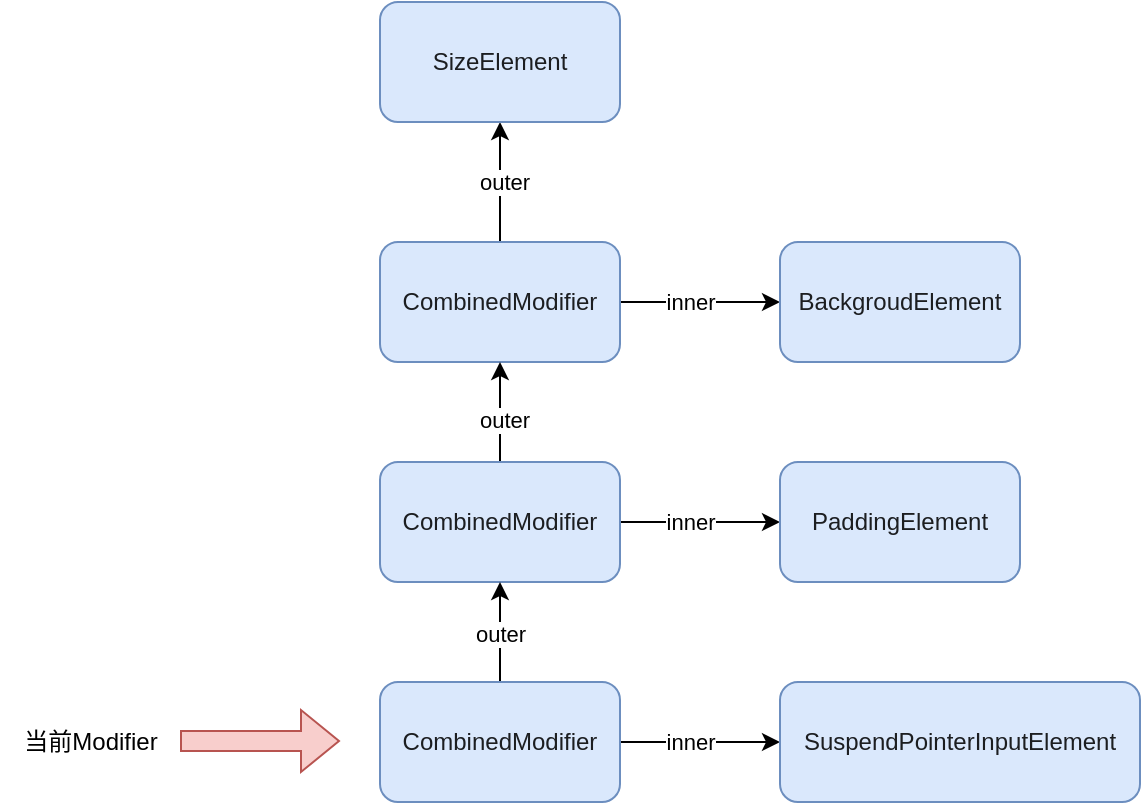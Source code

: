 <mxfile version="24.6.4" type="github">
  <diagram name="Page-1" id="KyM4VuKLl8OZuCV9hQgn">
    <mxGraphModel dx="1434" dy="761" grid="1" gridSize="10" guides="1" tooltips="1" connect="1" arrows="1" fold="1" page="1" pageScale="1" pageWidth="850" pageHeight="1100" math="0" shadow="0">
      <root>
        <mxCell id="0" />
        <mxCell id="1" parent="0" />
        <mxCell id="iRAi5FLCxRxBBsUDoP1y-6" value="" style="edgeStyle=orthogonalEdgeStyle;rounded=0;orthogonalLoop=1;jettySize=auto;html=1;" edge="1" parent="1" source="iRAi5FLCxRxBBsUDoP1y-1" target="iRAi5FLCxRxBBsUDoP1y-4">
          <mxGeometry relative="1" as="geometry" />
        </mxCell>
        <mxCell id="iRAi5FLCxRxBBsUDoP1y-9" value="inner" style="edgeLabel;html=1;align=center;verticalAlign=middle;resizable=0;points=[];" vertex="1" connectable="0" parent="iRAi5FLCxRxBBsUDoP1y-6">
          <mxGeometry x="-0.125" relative="1" as="geometry">
            <mxPoint as="offset" />
          </mxGeometry>
        </mxCell>
        <mxCell id="iRAi5FLCxRxBBsUDoP1y-7" value="" style="edgeStyle=orthogonalEdgeStyle;rounded=0;orthogonalLoop=1;jettySize=auto;html=1;" edge="1" parent="1" source="iRAi5FLCxRxBBsUDoP1y-1" target="iRAi5FLCxRxBBsUDoP1y-5">
          <mxGeometry relative="1" as="geometry" />
        </mxCell>
        <mxCell id="iRAi5FLCxRxBBsUDoP1y-8" value="outer" style="edgeLabel;html=1;align=center;verticalAlign=middle;resizable=0;points=[];" vertex="1" connectable="0" parent="iRAi5FLCxRxBBsUDoP1y-7">
          <mxGeometry y="-2" relative="1" as="geometry">
            <mxPoint as="offset" />
          </mxGeometry>
        </mxCell>
        <mxCell id="iRAi5FLCxRxBBsUDoP1y-1" value="&lt;div class=&quot;lake-content&quot;&gt;&lt;font color=&quot;#1c1e21&quot;&gt;CombinedModifier&lt;/font&gt;&lt;/div&gt;" style="rounded=1;whiteSpace=wrap;html=1;fillColor=#dae8fc;strokeColor=#6c8ebf;" vertex="1" parent="1">
          <mxGeometry x="320" y="220" width="120" height="60" as="geometry" />
        </mxCell>
        <mxCell id="iRAi5FLCxRxBBsUDoP1y-4" value="&lt;div class=&quot;lake-content&quot;&gt;&lt;span style=&quot;color: rgb(28, 30, 33)&quot; class=&quot;ne-text&quot;&gt;BackgroudElement&lt;/span&gt;&lt;/div&gt;" style="rounded=1;whiteSpace=wrap;html=1;fillColor=#dae8fc;strokeColor=#6c8ebf;" vertex="1" parent="1">
          <mxGeometry x="520" y="220" width="120" height="60" as="geometry" />
        </mxCell>
        <mxCell id="iRAi5FLCxRxBBsUDoP1y-5" value="&lt;div class=&quot;lake-content&quot;&gt;&lt;span style=&quot;color: rgb(28, 30, 33)&quot; class=&quot;ne-text&quot;&gt;SizeElement&lt;/span&gt;&lt;/div&gt;" style="rounded=1;whiteSpace=wrap;html=1;fillColor=#dae8fc;strokeColor=#6c8ebf;" vertex="1" parent="1">
          <mxGeometry x="320" y="100" width="120" height="60" as="geometry" />
        </mxCell>
        <mxCell id="iRAi5FLCxRxBBsUDoP1y-11" value="" style="edgeStyle=orthogonalEdgeStyle;rounded=0;orthogonalLoop=1;jettySize=auto;html=1;" edge="1" parent="1" source="iRAi5FLCxRxBBsUDoP1y-13" target="iRAi5FLCxRxBBsUDoP1y-16">
          <mxGeometry relative="1" as="geometry" />
        </mxCell>
        <mxCell id="iRAi5FLCxRxBBsUDoP1y-12" value="inner" style="edgeLabel;html=1;align=center;verticalAlign=middle;resizable=0;points=[];" vertex="1" connectable="0" parent="iRAi5FLCxRxBBsUDoP1y-11">
          <mxGeometry x="-0.125" relative="1" as="geometry">
            <mxPoint as="offset" />
          </mxGeometry>
        </mxCell>
        <mxCell id="iRAi5FLCxRxBBsUDoP1y-17" value="" style="edgeStyle=orthogonalEdgeStyle;rounded=0;orthogonalLoop=1;jettySize=auto;html=1;" edge="1" parent="1" source="iRAi5FLCxRxBBsUDoP1y-13" target="iRAi5FLCxRxBBsUDoP1y-1">
          <mxGeometry relative="1" as="geometry" />
        </mxCell>
        <mxCell id="iRAi5FLCxRxBBsUDoP1y-18" value="outer" style="edgeLabel;html=1;align=center;verticalAlign=middle;resizable=0;points=[];" vertex="1" connectable="0" parent="iRAi5FLCxRxBBsUDoP1y-17">
          <mxGeometry x="-0.16" y="-2" relative="1" as="geometry">
            <mxPoint as="offset" />
          </mxGeometry>
        </mxCell>
        <mxCell id="iRAi5FLCxRxBBsUDoP1y-13" value="&lt;div class=&quot;lake-content&quot;&gt;&lt;font color=&quot;#1c1e21&quot;&gt;CombinedModifier&lt;/font&gt;&lt;/div&gt;" style="rounded=1;whiteSpace=wrap;html=1;fillColor=#dae8fc;strokeColor=#6c8ebf;" vertex="1" parent="1">
          <mxGeometry x="320" y="330" width="120" height="60" as="geometry" />
        </mxCell>
        <mxCell id="iRAi5FLCxRxBBsUDoP1y-16" value="&lt;div class=&quot;lake-content&quot;&gt;&lt;span style=&quot;color: rgb(28, 30, 33)&quot; class=&quot;ne-text&quot;&gt;PaddingElement&lt;/span&gt;&lt;/div&gt;" style="rounded=1;whiteSpace=wrap;html=1;fillColor=#dae8fc;strokeColor=#6c8ebf;" vertex="1" parent="1">
          <mxGeometry x="520" y="330" width="120" height="60" as="geometry" />
        </mxCell>
        <mxCell id="iRAi5FLCxRxBBsUDoP1y-23" value="" style="edgeStyle=orthogonalEdgeStyle;rounded=0;orthogonalLoop=1;jettySize=auto;html=1;" edge="1" parent="1" source="iRAi5FLCxRxBBsUDoP1y-25" target="iRAi5FLCxRxBBsUDoP1y-28">
          <mxGeometry relative="1" as="geometry" />
        </mxCell>
        <mxCell id="iRAi5FLCxRxBBsUDoP1y-24" value="inner" style="edgeLabel;html=1;align=center;verticalAlign=middle;resizable=0;points=[];" vertex="1" connectable="0" parent="iRAi5FLCxRxBBsUDoP1y-23">
          <mxGeometry x="-0.125" relative="1" as="geometry">
            <mxPoint as="offset" />
          </mxGeometry>
        </mxCell>
        <mxCell id="iRAi5FLCxRxBBsUDoP1y-29" value="" style="edgeStyle=orthogonalEdgeStyle;rounded=0;orthogonalLoop=1;jettySize=auto;html=1;" edge="1" parent="1" source="iRAi5FLCxRxBBsUDoP1y-25" target="iRAi5FLCxRxBBsUDoP1y-13">
          <mxGeometry relative="1" as="geometry" />
        </mxCell>
        <mxCell id="iRAi5FLCxRxBBsUDoP1y-30" value="outer" style="edgeLabel;html=1;align=center;verticalAlign=middle;resizable=0;points=[];" vertex="1" connectable="0" parent="iRAi5FLCxRxBBsUDoP1y-29">
          <mxGeometry x="-0.04" relative="1" as="geometry">
            <mxPoint as="offset" />
          </mxGeometry>
        </mxCell>
        <mxCell id="iRAi5FLCxRxBBsUDoP1y-25" value="&lt;div class=&quot;lake-content&quot;&gt;&lt;font color=&quot;#1c1e21&quot;&gt;CombinedModifier&lt;/font&gt;&lt;/div&gt;" style="rounded=1;whiteSpace=wrap;html=1;fillColor=#dae8fc;strokeColor=#6c8ebf;" vertex="1" parent="1">
          <mxGeometry x="320" y="440" width="120" height="60" as="geometry" />
        </mxCell>
        <mxCell id="iRAi5FLCxRxBBsUDoP1y-26" value="" style="shape=flexArrow;endArrow=classic;html=1;rounded=0;fillColor=#f8cecc;strokeColor=#b85450;" edge="1" parent="1">
          <mxGeometry width="50" height="50" relative="1" as="geometry">
            <mxPoint x="220" y="469.5" as="sourcePoint" />
            <mxPoint x="300" y="469.5" as="targetPoint" />
          </mxGeometry>
        </mxCell>
        <mxCell id="iRAi5FLCxRxBBsUDoP1y-27" value="当前Modifier" style="text;html=1;align=center;verticalAlign=middle;resizable=0;points=[];autosize=1;strokeColor=none;fillColor=none;" vertex="1" parent="1">
          <mxGeometry x="130" y="455" width="90" height="30" as="geometry" />
        </mxCell>
        <mxCell id="iRAi5FLCxRxBBsUDoP1y-28" value="&lt;div class=&quot;lake-content&quot;&gt;&lt;span style=&quot;color: rgb(28, 30, 33)&quot; class=&quot;ne-text&quot;&gt;SuspendPointerInputElement&lt;/span&gt;&lt;/div&gt;" style="rounded=1;whiteSpace=wrap;html=1;fillColor=#dae8fc;strokeColor=#6c8ebf;" vertex="1" parent="1">
          <mxGeometry x="520" y="440" width="180" height="60" as="geometry" />
        </mxCell>
      </root>
    </mxGraphModel>
  </diagram>
</mxfile>

